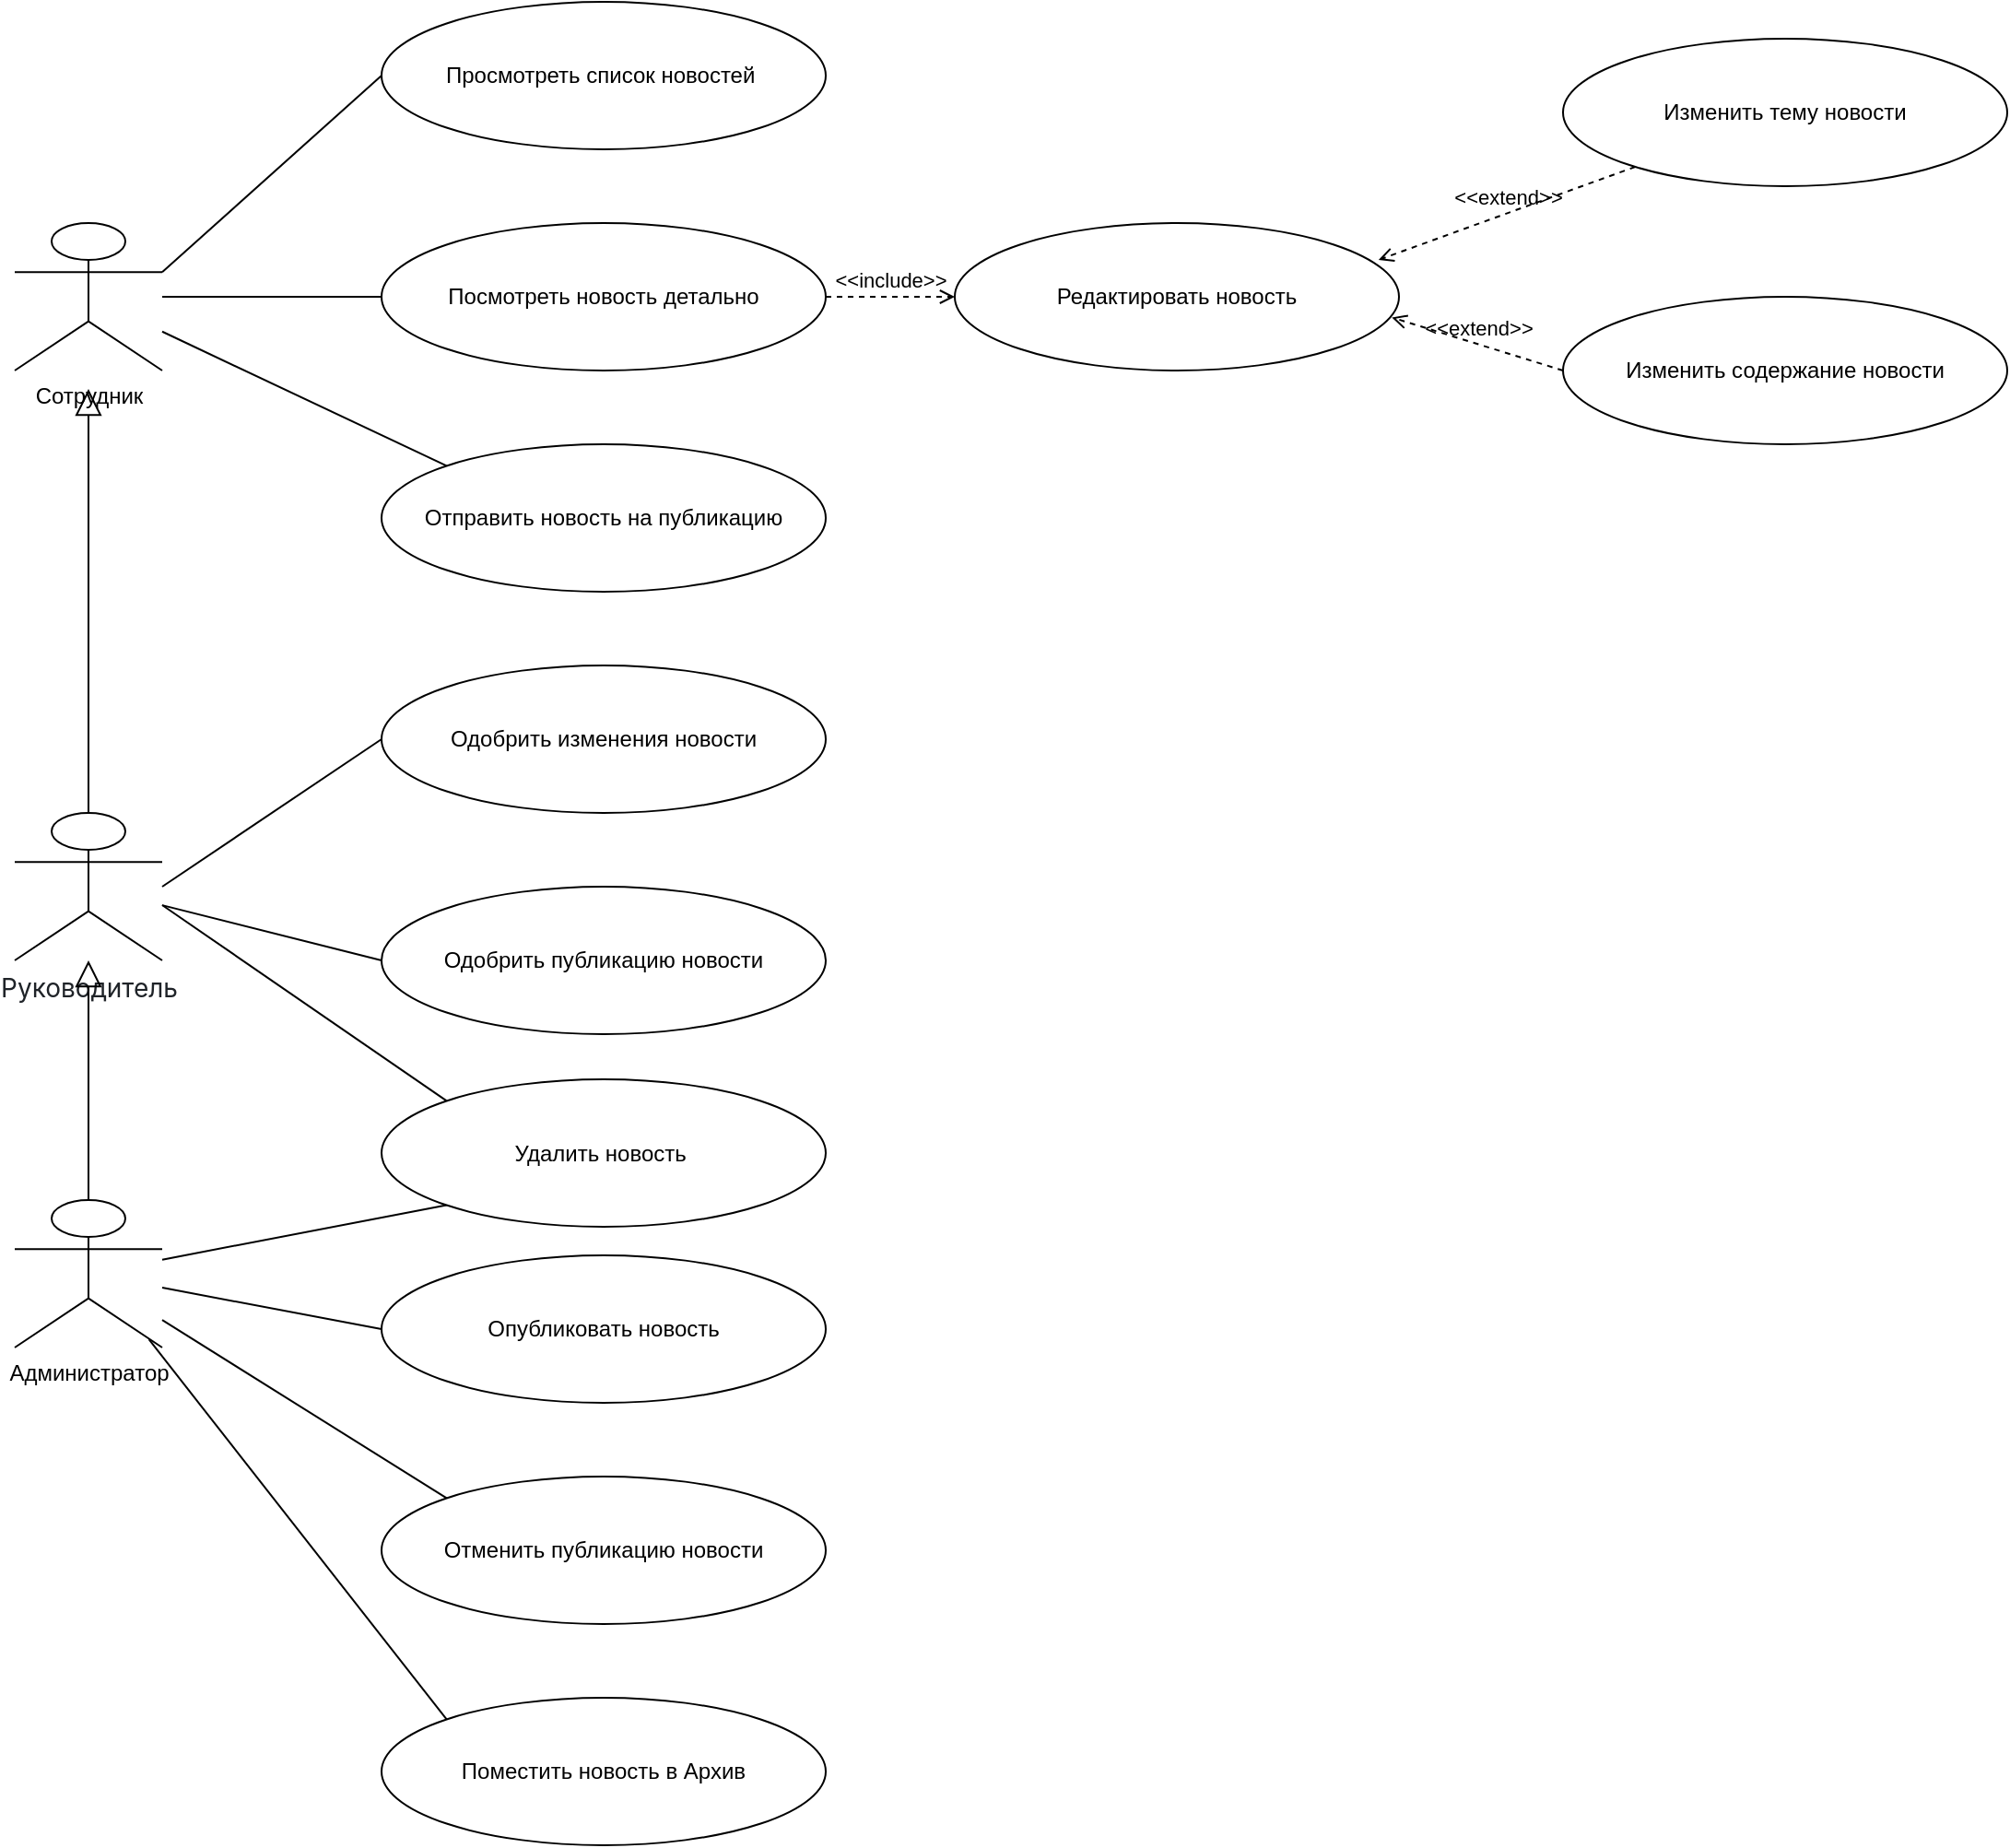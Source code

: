 <mxfile>
    <diagram name="Страница — 1" id="NKm2Fh7igrNM9elNS_53">
        <mxGraphModel dx="1465" dy="878" grid="1" gridSize="10" guides="1" tooltips="1" connect="1" arrows="1" fold="1" page="1" pageScale="1" pageWidth="827" pageHeight="1169" math="0" shadow="0">
            <root>
                <mxCell id="0"/>
                <mxCell id="1" parent="0"/>
                <mxCell id="5KJkYA16pewE1ucpvy-T-1" value="Сотрудник" style="shape=umlActor;verticalLabelPosition=bottom;verticalAlign=top;html=1;fontColor=default;" parent="1" vertex="1">
                    <mxGeometry x="40" y="120" width="80" height="80" as="geometry"/>
                </mxCell>
                <mxCell id="5KJkYA16pewE1ucpvy-T-5" value="Просмотреть список новостей&amp;nbsp;" style="ellipse;whiteSpace=wrap;html=1;" parent="1" vertex="1">
                    <mxGeometry x="239" width="241" height="80" as="geometry"/>
                </mxCell>
                <mxCell id="5KJkYA16pewE1ucpvy-T-9" value="&lt;span style=&quot;color: rgb(31, 35, 40); font-family: -apple-system, BlinkMacSystemFont, &amp;quot;Segoe UI&amp;quot;, &amp;quot;Noto Sans&amp;quot;, Helvetica, Arial, sans-serif, &amp;quot;Apple Color Emoji&amp;quot;, &amp;quot;Segoe UI Emoji&amp;quot;; font-size: 14px; text-align: start; text-wrap: wrap; background-color: rgb(255, 255, 255);&quot;&gt;Руководитель&lt;/span&gt;&lt;div&gt;&lt;span style=&quot;color: rgb(31, 35, 40); font-family: -apple-system, BlinkMacSystemFont, &amp;quot;Segoe UI&amp;quot;, &amp;quot;Noto Sans&amp;quot;, Helvetica, Arial, sans-serif, &amp;quot;Apple Color Emoji&amp;quot;, &amp;quot;Segoe UI Emoji&amp;quot;; font-size: 14px; text-align: start; text-wrap: wrap; background-color: rgb(255, 255, 255);&quot;&gt;&lt;br&gt;&lt;/span&gt;&lt;/div&gt;" style="shape=umlActor;verticalLabelPosition=bottom;verticalAlign=top;html=1;outlineConnect=0;" parent="1" vertex="1">
                    <mxGeometry x="40" y="440" width="80" height="80" as="geometry"/>
                </mxCell>
                <mxCell id="5KJkYA16pewE1ucpvy-T-11" value="" style="endArrow=none;html=1;rounded=0;exitX=1;exitY=0.333;exitDx=0;exitDy=0;exitPerimeter=0;entryX=0;entryY=0.5;entryDx=0;entryDy=0;" parent="1" source="5KJkYA16pewE1ucpvy-T-1" target="5KJkYA16pewE1ucpvy-T-5" edge="1">
                    <mxGeometry width="50" height="50" relative="1" as="geometry">
                        <mxPoint x="510" y="450" as="sourcePoint"/>
                        <mxPoint x="560" y="400" as="targetPoint"/>
                    </mxGeometry>
                </mxCell>
                <mxCell id="5KJkYA16pewE1ucpvy-T-13" value="Администратор" style="shape=umlActor;verticalLabelPosition=bottom;verticalAlign=top;html=1;" parent="1" vertex="1">
                    <mxGeometry x="40" y="650" width="80" height="80" as="geometry"/>
                </mxCell>
                <mxCell id="5KJkYA16pewE1ucpvy-T-15" value="" style="endArrow=none;html=1;rounded=0;entryX=0;entryY=0.5;entryDx=0;entryDy=0;" parent="1" source="5KJkYA16pewE1ucpvy-T-1" target="2" edge="1">
                    <mxGeometry width="50" height="50" relative="1" as="geometry">
                        <mxPoint x="510" y="450" as="sourcePoint"/>
                        <mxPoint x="560" y="400" as="targetPoint"/>
                    </mxGeometry>
                </mxCell>
                <mxCell id="5KJkYA16pewE1ucpvy-T-20" value="" style="endArrow=none;html=1;rounded=0;entryX=0;entryY=0;entryDx=0;entryDy=0;" parent="1" source="5KJkYA16pewE1ucpvy-T-1" target="6" edge="1">
                    <mxGeometry width="50" height="50" relative="1" as="geometry">
                        <mxPoint x="220" y="420" as="sourcePoint"/>
                        <mxPoint x="300" y="230" as="targetPoint"/>
                    </mxGeometry>
                </mxCell>
                <mxCell id="5KJkYA16pewE1ucpvy-T-21" value="" style="endArrow=none;html=1;rounded=0;entryX=0;entryY=0.5;entryDx=0;entryDy=0;" parent="1" source="5KJkYA16pewE1ucpvy-T-9" target="9" edge="1">
                    <mxGeometry width="50" height="50" relative="1" as="geometry">
                        <mxPoint x="180" y="530" as="sourcePoint"/>
                        <mxPoint x="497.865" y="625.779" as="targetPoint"/>
                    </mxGeometry>
                </mxCell>
                <mxCell id="5KJkYA16pewE1ucpvy-T-24" value="" style="endArrow=none;html=1;rounded=0;entryX=0;entryY=0.5;entryDx=0;entryDy=0;" parent="1" source="5KJkYA16pewE1ucpvy-T-13" target="11" edge="1">
                    <mxGeometry width="50" height="50" relative="1" as="geometry">
                        <mxPoint x="180" y="660" as="sourcePoint"/>
                        <mxPoint x="215" y="730" as="targetPoint"/>
                    </mxGeometry>
                </mxCell>
                <mxCell id="5KJkYA16pewE1ucpvy-T-28" value="" style="endArrow=none;html=1;rounded=0;entryX=0;entryY=0;entryDx=0;entryDy=0;" parent="1" source="5KJkYA16pewE1ucpvy-T-13" target="12" edge="1">
                    <mxGeometry width="50" height="50" relative="1" as="geometry">
                        <mxPoint x="190" y="720" as="sourcePoint"/>
                        <mxPoint x="217.175" y="804.4" as="targetPoint"/>
                    </mxGeometry>
                </mxCell>
                <mxCell id="5KJkYA16pewE1ucpvy-T-31" value="" style="endArrow=none;html=1;rounded=0;entryX=0;entryY=0.5;entryDx=0;entryDy=0;" parent="1" target="8" edge="1">
                    <mxGeometry width="50" height="50" relative="1" as="geometry">
                        <mxPoint x="120" y="480" as="sourcePoint"/>
                        <mxPoint x="560" y="500" as="targetPoint"/>
                    </mxGeometry>
                </mxCell>
                <mxCell id="5KJkYA16pewE1ucpvy-T-37" value="&amp;lt;&amp;lt;include&amp;gt;&amp;gt;" style="html=1;verticalAlign=bottom;labelBackgroundColor=none;endArrow=open;endFill=0;dashed=1;rounded=0;exitX=1;exitY=0.5;exitDx=0;exitDy=0;" parent="1" source="2" target="3" edge="1">
                    <mxGeometry width="160" relative="1" as="geometry">
                        <mxPoint x="490" y="198.82" as="sourcePoint"/>
                        <mxPoint x="650" y="198.82" as="targetPoint"/>
                    </mxGeometry>
                </mxCell>
                <mxCell id="5KJkYA16pewE1ucpvy-T-42" value="&amp;lt;&amp;lt;extend&amp;gt;&amp;gt;" style="html=1;verticalAlign=bottom;labelBackgroundColor=none;endArrow=open;endFill=0;dashed=1;rounded=0;entryX=0.954;entryY=0.25;entryDx=0;entryDy=0;entryPerimeter=0;" parent="1" source="4" target="3" edge="1">
                    <mxGeometry width="160" relative="1" as="geometry">
                        <mxPoint x="710" y="320" as="sourcePoint"/>
                        <mxPoint x="870" y="320" as="targetPoint"/>
                    </mxGeometry>
                </mxCell>
                <mxCell id="5KJkYA16pewE1ucpvy-T-43" value="&amp;lt;&amp;lt;extend&amp;gt;&amp;gt;" style="html=1;verticalAlign=bottom;labelBackgroundColor=none;endArrow=open;endFill=0;dashed=1;rounded=0;entryX=0.984;entryY=0.64;entryDx=0;entryDy=0;exitX=0;exitY=0.5;exitDx=0;exitDy=0;entryPerimeter=0;" parent="1" source="5" target="3" edge="1">
                    <mxGeometry width="160" relative="1" as="geometry">
                        <mxPoint x="720" y="300" as="sourcePoint"/>
                        <mxPoint x="880" y="300" as="targetPoint"/>
                    </mxGeometry>
                </mxCell>
                <mxCell id="5KJkYA16pewE1ucpvy-T-47" value="" style="endArrow=none;html=1;rounded=0;exitX=0.91;exitY=0.945;exitDx=0;exitDy=0;exitPerimeter=0;entryX=0;entryY=0;entryDx=0;entryDy=0;" parent="1" source="5KJkYA16pewE1ucpvy-T-13" target="13" edge="1">
                    <mxGeometry width="50" height="50" relative="1" as="geometry">
                        <mxPoint x="210" y="810" as="sourcePoint"/>
                        <mxPoint x="260" y="760" as="targetPoint"/>
                    </mxGeometry>
                </mxCell>
                <mxCell id="5KJkYA16pewE1ucpvy-T-57" value="" style="endArrow=none;html=1;rounded=0;entryX=0;entryY=1;entryDx=0;entryDy=0;" parent="1" source="5KJkYA16pewE1ucpvy-T-13" target="10" edge="1">
                    <mxGeometry width="50" height="50" relative="1" as="geometry">
                        <mxPoint x="460" y="610" as="sourcePoint"/>
                        <mxPoint x="228.606" y="648.605" as="targetPoint"/>
                    </mxGeometry>
                </mxCell>
                <mxCell id="5KJkYA16pewE1ucpvy-T-62" value="" style="endArrow=none;html=1;rounded=0;entryX=0;entryY=0;entryDx=0;entryDy=0;" parent="1" target="10" edge="1">
                    <mxGeometry width="50" height="50" relative="1" as="geometry">
                        <mxPoint x="120" y="490" as="sourcePoint"/>
                        <mxPoint x="253.543" y="596.666" as="targetPoint"/>
                    </mxGeometry>
                </mxCell>
                <mxCell id="2" value="Посмотреть новость детально" style="ellipse;whiteSpace=wrap;html=1;" parent="1" vertex="1">
                    <mxGeometry x="239" y="120" width="241" height="80" as="geometry"/>
                </mxCell>
                <mxCell id="3" value="Редактировать новость" style="ellipse;whiteSpace=wrap;html=1;" parent="1" vertex="1">
                    <mxGeometry x="550" y="120" width="241" height="80" as="geometry"/>
                </mxCell>
                <mxCell id="4" value="Изменить тему новости" style="ellipse;whiteSpace=wrap;html=1;" parent="1" vertex="1">
                    <mxGeometry x="880" y="20" width="241" height="80" as="geometry"/>
                </mxCell>
                <mxCell id="5" value="Изменить содержание новости" style="ellipse;whiteSpace=wrap;html=1;" parent="1" vertex="1">
                    <mxGeometry x="880" y="160" width="241" height="80" as="geometry"/>
                </mxCell>
                <mxCell id="6" value="Отправить новость на публикацию" style="ellipse;whiteSpace=wrap;html=1;" parent="1" vertex="1">
                    <mxGeometry x="239" y="240" width="241" height="80" as="geometry"/>
                </mxCell>
                <mxCell id="7" value="" style="edgeStyle=none;html=1;endArrow=block;endFill=0;endSize=12;verticalAlign=bottom;rounded=0;exitX=0.5;exitY=0;exitDx=0;exitDy=0;exitPerimeter=0;" parent="1" source="5KJkYA16pewE1ucpvy-T-9" edge="1">
                    <mxGeometry width="160" relative="1" as="geometry">
                        <mxPoint x="110" y="396.235" as="sourcePoint"/>
                        <mxPoint x="80" y="210" as="targetPoint"/>
                    </mxGeometry>
                </mxCell>
                <mxCell id="8" value="Одобрить изменения новости" style="ellipse;whiteSpace=wrap;html=1;" parent="1" vertex="1">
                    <mxGeometry x="239" y="360" width="241" height="80" as="geometry"/>
                </mxCell>
                <mxCell id="9" value="Одобрить публикацию новости" style="ellipse;whiteSpace=wrap;html=1;" parent="1" vertex="1">
                    <mxGeometry x="239" y="480" width="241" height="80" as="geometry"/>
                </mxCell>
                <mxCell id="10" value="Удалить новость&amp;nbsp;" style="ellipse;whiteSpace=wrap;html=1;" parent="1" vertex="1">
                    <mxGeometry x="239" y="584.5" width="241" height="80" as="geometry"/>
                </mxCell>
                <mxCell id="11" value="Опубликовать новость" style="ellipse;whiteSpace=wrap;html=1;" parent="1" vertex="1">
                    <mxGeometry x="239" y="680" width="241" height="80" as="geometry"/>
                </mxCell>
                <mxCell id="12" value="Отменить публикацию новости" style="ellipse;whiteSpace=wrap;html=1;" parent="1" vertex="1">
                    <mxGeometry x="239" y="800" width="241" height="80" as="geometry"/>
                </mxCell>
                <mxCell id="13" value="Поместить новость в Архив" style="ellipse;whiteSpace=wrap;html=1;" parent="1" vertex="1">
                    <mxGeometry x="239" y="920" width="241" height="80" as="geometry"/>
                </mxCell>
                <mxCell id="17" value="" style="edgeStyle=none;html=1;endArrow=block;endFill=0;endSize=12;verticalAlign=bottom;rounded=0;exitX=0.5;exitY=0;exitDx=0;exitDy=0;exitPerimeter=0;" edge="1" parent="1" source="5KJkYA16pewE1ucpvy-T-13" target="5KJkYA16pewE1ucpvy-T-9">
                    <mxGeometry width="160" relative="1" as="geometry">
                        <mxPoint y="750" as="sourcePoint"/>
                        <mxPoint y="520" as="targetPoint"/>
                    </mxGeometry>
                </mxCell>
            </root>
        </mxGraphModel>
    </diagram>
</mxfile>